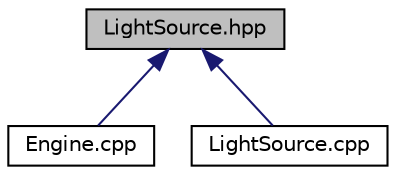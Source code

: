 digraph "LightSource.hpp"
{
  edge [fontname="Helvetica",fontsize="10",labelfontname="Helvetica",labelfontsize="10"];
  node [fontname="Helvetica",fontsize="10",shape=record];
  Node9 [label="LightSource.hpp",height=0.2,width=0.4,color="black", fillcolor="grey75", style="filled", fontcolor="black"];
  Node9 -> Node10 [dir="back",color="midnightblue",fontsize="10",style="solid",fontname="Helvetica"];
  Node10 [label="Engine.cpp",height=0.2,width=0.4,color="black", fillcolor="white", style="filled",URL="$_engine_8cpp.html"];
  Node9 -> Node11 [dir="back",color="midnightblue",fontsize="10",style="solid",fontname="Helvetica"];
  Node11 [label="LightSource.cpp",height=0.2,width=0.4,color="black", fillcolor="white", style="filled",URL="$_light_source_8cpp.html"];
}
